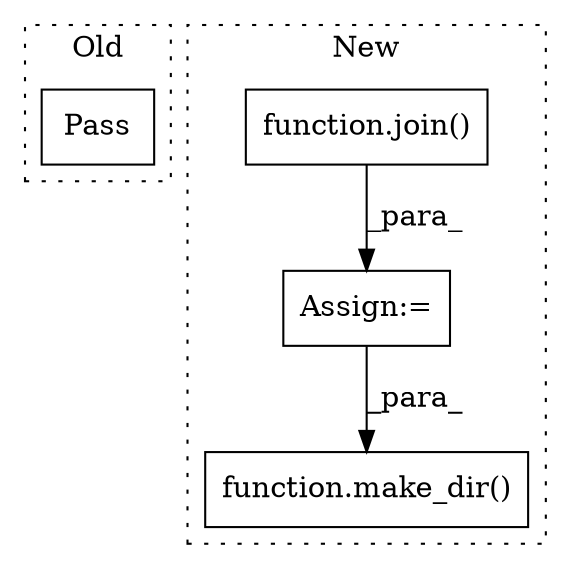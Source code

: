 digraph G {
subgraph cluster0 {
1 [label="Pass" a="62" s="5104" l="4" shape="box"];
label = "Old";
style="dotted";
}
subgraph cluster1 {
2 [label="function.make_dir()" a="75" s="5397,5429" l="9,1" shape="box"];
3 [label="function.join()" a="75" s="5352,5387" l="5,1" shape="box"];
4 [label="Assign:=" a="68" s="5349" l="3" shape="box"];
label = "New";
style="dotted";
}
3 -> 4 [label="_para_"];
4 -> 2 [label="_para_"];
}